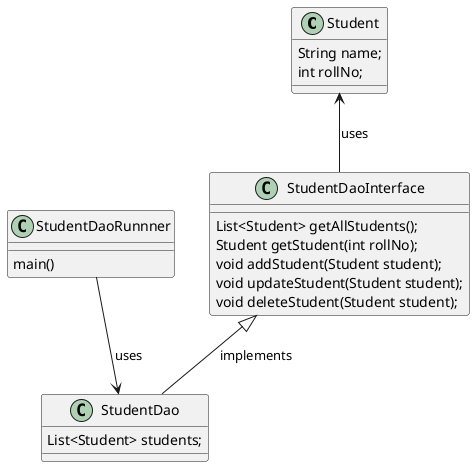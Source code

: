 @startuml
'https://plantuml.com/sequence-diagram

class Student {
     String name;
     int rollNo;
}

class StudentDaoInterface {
     List<Student> getAllStudents();
     Student getStudent(int rollNo);
     void addStudent(Student student);
     void updateStudent(Student student);
     void deleteStudent(Student student);
}

class StudentDao {
List<Student> students;
}

class StudentDaoRunnner {
    main()
}
Student <-- StudentDaoInterface  :uses
StudentDao <-u- StudentDaoRunnner  :uses
StudentDaoInterface  <|-d- StudentDao  :implements
@enduml